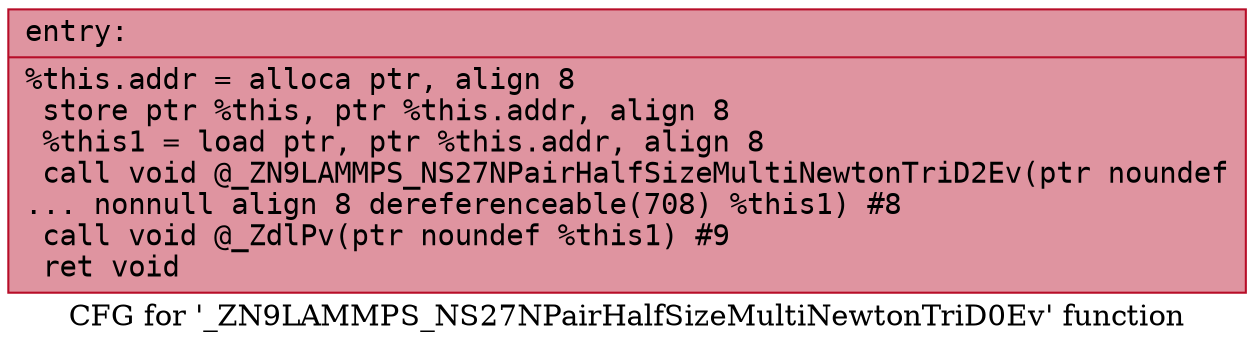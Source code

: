 digraph "CFG for '_ZN9LAMMPS_NS27NPairHalfSizeMultiNewtonTriD0Ev' function" {
	label="CFG for '_ZN9LAMMPS_NS27NPairHalfSizeMultiNewtonTriD0Ev' function";

	Node0x55d7b42ac760 [shape=record,color="#b70d28ff", style=filled, fillcolor="#b70d2870" fontname="Courier",label="{entry:\l|  %this.addr = alloca ptr, align 8\l  store ptr %this, ptr %this.addr, align 8\l  %this1 = load ptr, ptr %this.addr, align 8\l  call void @_ZN9LAMMPS_NS27NPairHalfSizeMultiNewtonTriD2Ev(ptr noundef\l... nonnull align 8 dereferenceable(708) %this1) #8\l  call void @_ZdlPv(ptr noundef %this1) #9\l  ret void\l}"];
}
